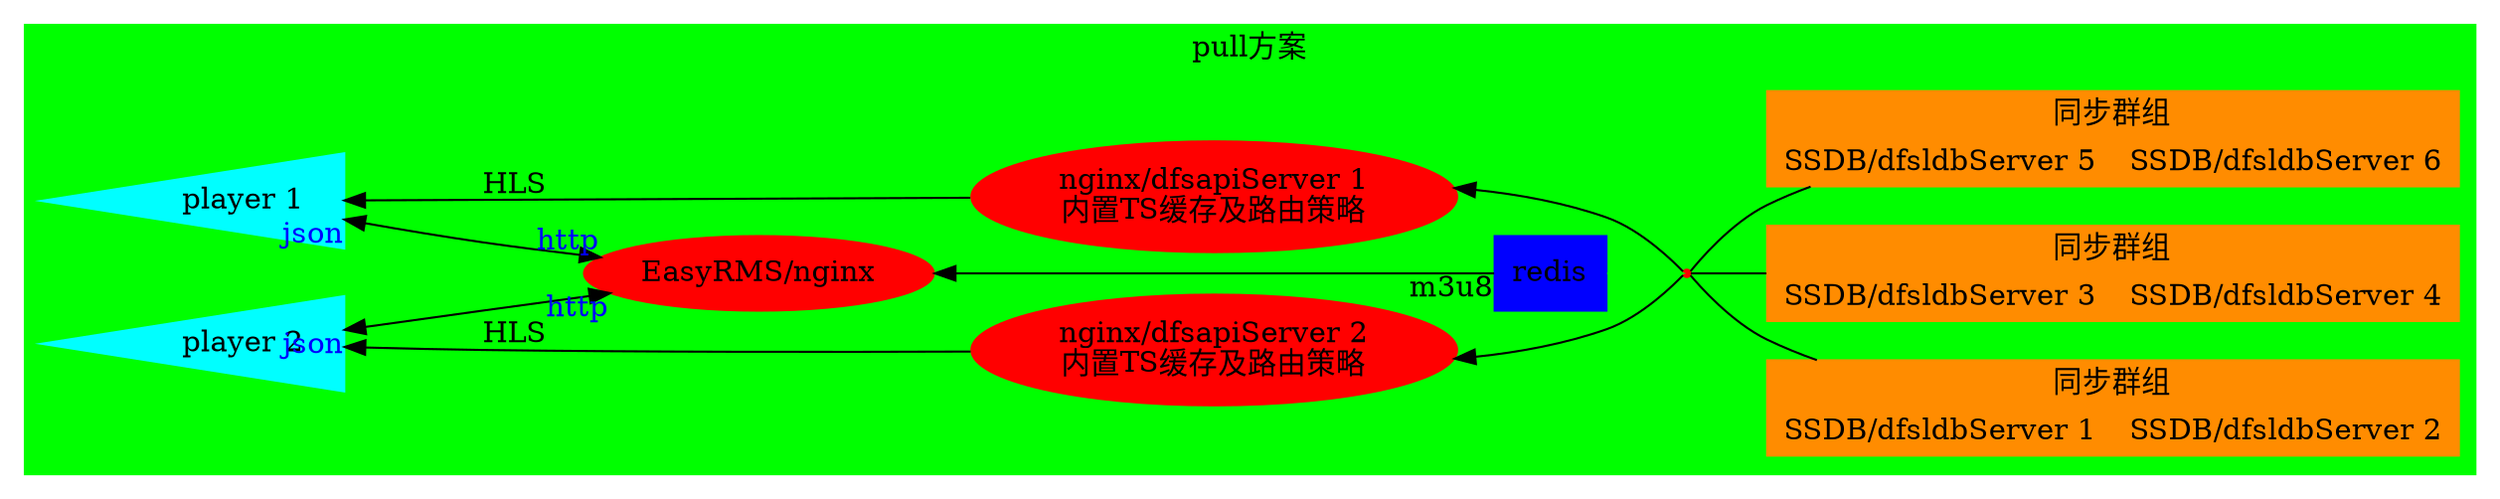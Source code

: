 digraph G {
	rankdir = LR;
	compound = true;

	subgraph cluster {
		style = filled;
		color = green;
		label = "pull方案";
	/******************************************************************************/
		node [shape=polygon, style=filled, color=cyan];
		player1 [sides=3, orientation=90, label="player 1"];
		player2 [sides=3, orientation=90, label="player 2"];
	/******************************************************************************/
		node [shape=ellipse, style=filled, color=red];
		player1 -> dfsapiServer1 [dir=back, label="HLS"];
		player1 -> EasyRMS [dir=both, taillabel="json", headlabel="http", labelfontcolor=blue];
		player2 -> EasyRMS [dir=both, taillabel="json", headlabel="http", labelfontcolor=blue];
		player2 -> dfsapiServer2 [dir=back, label="HLS"];
		dfsapiServer1 [label="nginx/dfsapiServer 1\n内置TS缓存及路由策略"];
		EasyRMS [label="EasyRMS/nginx"];
		dfsapiServer2 [label="nginx/dfsapiServer 2\n内置TS缓存及路由策略"];
		dfsapiServer1 -> ldb_point [dir=back];
		dfsapiServer2 -> ldb_point [dir=back];
	/******************************************************************************/
		node [shape=box, style=filled, color=blue];
		redis [label="redis"];
		EasyRMS -> redis [dir=back, headlabel="m3u8"];
		redis -> ldb_point [color="green"];
	/******************************************************************************/
		node [shape=record, style=filled, color=darkorange];
		ldb_point [shape=point];
		ldb_point -> dfsldbServer1 [dir=none];
		ldb_point -> dfsldbServer2 [dir=none];
		ldb_point -> dfsldbServer3 [dir=none];
		dfsldbServer1 [label="{<db0> 同步群组}|{<db1> SSDB/dfsldbServer 1|<db2> SSDB/dfsldbServer 2}"];
		dfsldbServer2 [label="{<db0> 同步群组}|{<db1> SSDB/dfsldbServer 3|<db2> SSDB/dfsldbServer 4}"];
		dfsldbServer3 [label="{<db0> 同步群组}|{<db1> SSDB/dfsldbServer 5|<db2> SSDB/dfsldbServer 6}"];
	/******************************************************************************/
	}
}
